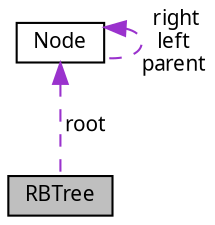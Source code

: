 digraph "RBTree"
{
  edge [fontname="Verdana",fontsize="10",labelfontname="Verdana",labelfontsize="10"];
  node [fontname="Verdana",fontsize="10",shape=record];
  Node1 [label="RBTree",height=0.2,width=0.4,color="black", fillcolor="grey75", style="filled", fontcolor="black"];
  Node2 -> Node1 [dir="back",color="darkorchid3",fontsize="10",style="dashed",label=" root" ,fontname="Verdana"];
  Node2 [label="Node",height=0.2,width=0.4,color="black", fillcolor="white", style="filled",URL="$structNode.html",tooltip="Structure that represents the Node. "];
  Node2 -> Node2 [dir="back",color="darkorchid3",fontsize="10",style="dashed",label=" right\nleft\nparent" ,fontname="Verdana"];
}
